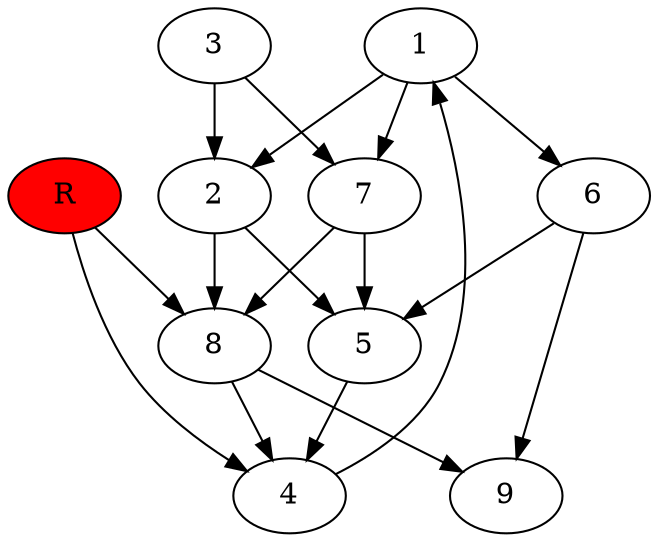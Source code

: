 digraph prb17749 {
	1
	2
	3
	4
	5
	6
	7
	8
	R [fillcolor="#ff0000" style=filled]
	1 -> 2
	1 -> 6
	1 -> 7
	2 -> 5
	2 -> 8
	3 -> 2
	3 -> 7
	4 -> 1
	5 -> 4
	6 -> 5
	6 -> 9
	7 -> 5
	7 -> 8
	8 -> 4
	8 -> 9
	R -> 4
	R -> 8
}
